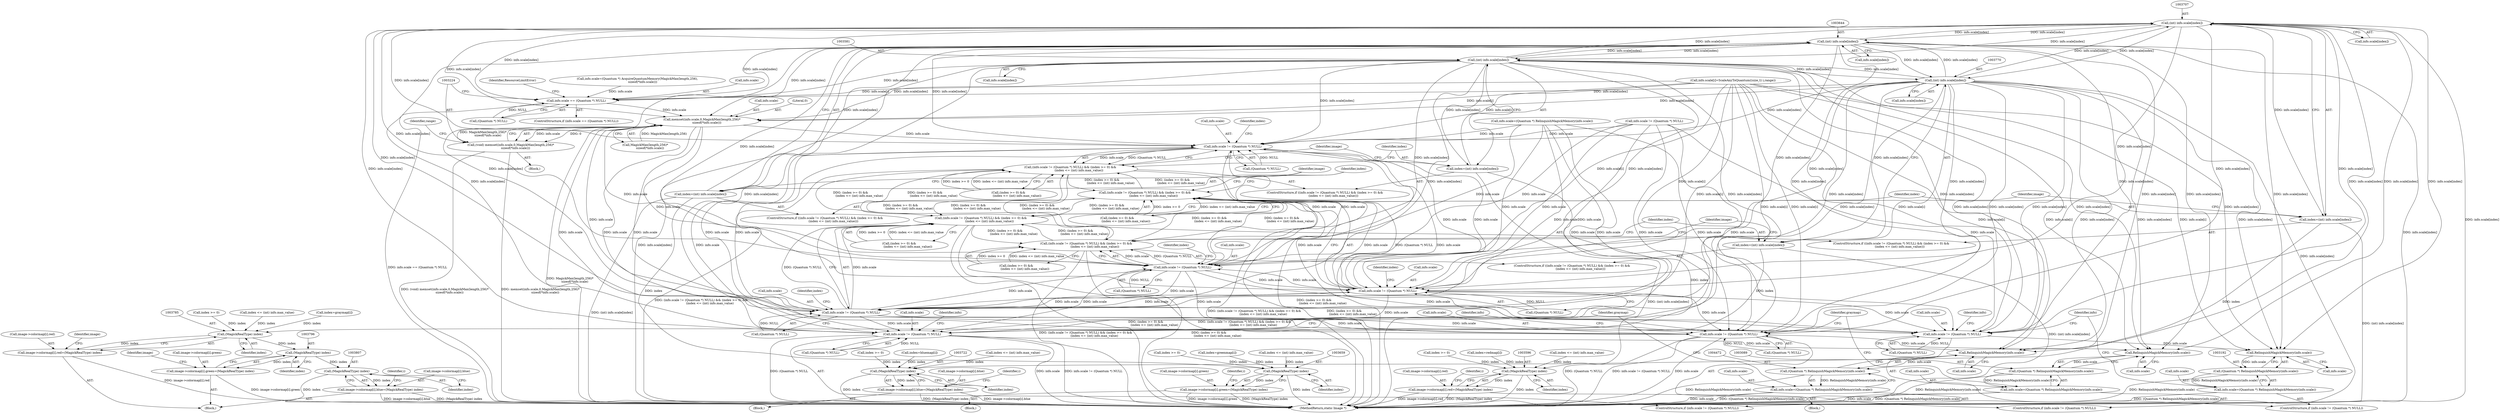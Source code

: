 digraph "0_ImageMagick_6b6bff054d569a77973f2140c0e86366e6168a6c_0@array" {
"1003706" [label="(Call,(int) info.scale[index])"];
"1003643" [label="(Call,(int) info.scale[index])"];
"1003580" [label="(Call,(int) info.scale[index])"];
"1003769" [label="(Call,(int) info.scale[index])"];
"1003706" [label="(Call,(int) info.scale[index])"];
"1003077" [label="(Call,info.scale != (Quantum *) NULL)"];
"1003090" [label="(Call,RelinquishMagickMemory(info.scale))"];
"1003088" [label="(Call,(Quantum *) RelinquishMagickMemory(info.scale))"];
"1003084" [label="(Call,info.scale=(Quantum *) RelinquishMagickMemory(info.scale))"];
"1003180" [label="(Call,info.scale != (Quantum *) NULL)"];
"1003193" [label="(Call,RelinquishMagickMemory(info.scale))"];
"1003191" [label="(Call,(Quantum *) RelinquishMagickMemory(info.scale))"];
"1003187" [label="(Call,info.scale=(Quantum *) RelinquishMagickMemory(info.scale))"];
"1003213" [label="(Call,info.scale == (Quantum *) NULL)"];
"1003225" [label="(Call,memset(info.scale,0,MagickMax(length,256)*\n          sizeof(*info.scale)))"];
"1003223" [label="(Call,(void) memset(info.scale,0,MagickMax(length,256)*\n          sizeof(*info.scale)))"];
"1003560" [label="(Call,info.scale != (Quantum *) NULL)"];
"1003559" [label="(Call,(info.scale != (Quantum *) NULL) && (index >= 0) &&\n                  (index <= (int) info.max_value))"];
"1003622" [label="(Call,(info.scale != (Quantum *) NULL) && (index >= 0) &&\n                  (index <= (int) info.max_value))"];
"1003685" [label="(Call,(info.scale != (Quantum *) NULL) && (index >= 0) &&\n                  (index <= (int) info.max_value))"];
"1003748" [label="(Call,(info.scale != (Quantum *) NULL) && (index >= 0) &&\n                  (index <= (int) info.max_value))"];
"1003623" [label="(Call,info.scale != (Quantum *) NULL)"];
"1003686" [label="(Call,info.scale != (Quantum *) NULL)"];
"1003749" [label="(Call,info.scale != (Quantum *) NULL)"];
"1004460" [label="(Call,info.scale != (Quantum *) NULL)"];
"1004473" [label="(Call,RelinquishMagickMemory(info.scale))"];
"1004471" [label="(Call,(Quantum *) RelinquishMagickMemory(info.scale))"];
"1004467" [label="(Call,info.scale=(Quantum *) RelinquishMagickMemory(info.scale))"];
"1003578" [label="(Call,index=(int) info.scale[index])"];
"1003595" [label="(Call,(MagickRealType) index)"];
"1003587" [label="(Call,image->colormap[i].red=(MagickRealType) index)"];
"1003641" [label="(Call,index=(int) info.scale[index])"];
"1003658" [label="(Call,(MagickRealType) index)"];
"1003650" [label="(Call,image->colormap[i].green=(MagickRealType) index)"];
"1003704" [label="(Call,index=(int) info.scale[index])"];
"1003721" [label="(Call,(MagickRealType) index)"];
"1003713" [label="(Call,image->colormap[i].blue=(MagickRealType) index)"];
"1003767" [label="(Call,index=(int) info.scale[index])"];
"1003784" [label="(Call,(MagickRealType) index)"];
"1003776" [label="(Call,image->colormap[i].red=(MagickRealType) index)"];
"1003795" [label="(Call,(MagickRealType) index)"];
"1003787" [label="(Call,image->colormap[i].green=(MagickRealType) index)"];
"1003806" [label="(Call,(MagickRealType) index)"];
"1003798" [label="(Call,image->colormap[i].blue=(MagickRealType) index)"];
"1003631" [label="(Call,index >= 0)"];
"1003748" [label="(Call,(info.scale != (Quantum *) NULL) && (index >= 0) &&\n                  (index <= (int) info.max_value))"];
"1000148" [label="(Call,info.scale != (Quantum *) NULL)"];
"1003791" [label="(Identifier,image)"];
"1003571" [label="(Call,index <= (int) info.max_value)"];
"1003750" [label="(Call,info.scale)"];
"1000155" [label="(Call,info.scale=(Quantum *) RelinquishMagickMemory(info.scale))"];
"1003614" [label="(Identifier,i)"];
"1004461" [label="(Call,info.scale)"];
"1003221" [label="(Identifier,ResourceLimitError)"];
"1003658" [label="(Call,(MagickRealType) index)"];
"1003771" [label="(Call,info.scale[index])"];
"1003096" [label="(Identifier,graymap)"];
"1003686" [label="(Call,info.scale != (Quantum *) NULL)"];
"1003684" [label="(ControlStructure,if ((info.scale != (Quantum *) NULL) && (index >= 0) &&\n                  (index <= (int) info.max_value)))"];
"1003212" [label="(ControlStructure,if (info.scale == (Quantum *) NULL))"];
"1003561" [label="(Call,info.scale)"];
"1003714" [label="(Call,image->colormap[i].blue)"];
"1003747" [label="(ControlStructure,if ((info.scale != (Quantum *) NULL) && (index >= 0) &&\n                  (index <= (int) info.max_value)))"];
"1003802" [label="(Identifier,image)"];
"1003798" [label="(Call,image->colormap[i].blue=(MagickRealType) index)"];
"1003769" [label="(Call,(int) info.scale[index])"];
"1003757" [label="(Call,index >= 0)"];
"1003193" [label="(Call,RelinquishMagickMemory(info.scale))"];
"1004464" [label="(Call,(Quantum *) NULL)"];
"1003240" [label="(Identifier,range)"];
"1003184" [label="(Call,(Quantum *) NULL)"];
"1003760" [label="(Call,index <= (int) info.max_value)"];
"1003077" [label="(Call,info.scale != (Quantum *) NULL)"];
"1003685" [label="(Call,(info.scale != (Quantum *) NULL) && (index >= 0) &&\n                  (index <= (int) info.max_value))"];
"1003753" [label="(Call,(Quantum *) NULL)"];
"1003567" [label="(Call,(index >= 0) &&\n                  (index <= (int) info.max_value))"];
"1003797" [label="(Identifier,index)"];
"1003642" [label="(Identifier,index)"];
"1003568" [label="(Call,index >= 0)"];
"1003777" [label="(Call,image->colormap[i].red)"];
"1003591" [label="(Identifier,image)"];
"1003687" [label="(Call,info.scale)"];
"1004473" [label="(Call,RelinquishMagickMemory(info.scale))"];
"1003558" [label="(ControlStructure,if ((info.scale != (Quantum *) NULL) && (index >= 0) &&\n                  (index <= (int) info.max_value)))"];
"1003081" [label="(Call,(Quantum *) NULL)"];
"1003651" [label="(Call,image->colormap[i].green)"];
"1003090" [label="(Call,RelinquishMagickMemory(info.scale))"];
"1003579" [label="(Identifier,index)"];
"1003784" [label="(Call,(MagickRealType) index)"];
"1003632" [label="(Identifier,index)"];
"1003654" [label="(Identifier,image)"];
"1003223" [label="(Call,(void) memset(info.scale,0,MagickMax(length,256)*\n          sizeof(*info.scale)))"];
"1003187" [label="(Call,info.scale=(Quantum *) RelinquishMagickMemory(info.scale))"];
"1003088" [label="(Call,(Quantum *) RelinquishMagickMemory(info.scale))"];
"1003768" [label="(Identifier,index)"];
"1004467" [label="(Call,info.scale=(Quantum *) RelinquishMagickMemory(info.scale))"];
"1003776" [label="(Call,image->colormap[i].red=(MagickRealType) index)"];
"1003180" [label="(Call,info.scale != (Quantum *) NULL)"];
"1003690" [label="(Call,(Quantum *) NULL)"];
"1004468" [label="(Call,info.scale)"];
"1003742" [label="(Call,index=graymap[i])"];
"1003704" [label="(Call,index=(int) info.scale[index])"];
"1003076" [label="(ControlStructure,if (info.scale != (Quantum *) NULL))"];
"1003795" [label="(Call,(MagickRealType) index)"];
"1003806" [label="(Call,(MagickRealType) index)"];
"1003213" [label="(Call,info.scale == (Quantum *) NULL)"];
"1003580" [label="(Call,(int) info.scale[index])"];
"1003740" [label="(Identifier,i)"];
"1004479" [label="(Identifier,graymap)"];
"1003624" [label="(Call,info.scale)"];
"1003595" [label="(Call,(MagickRealType) index)"];
"1003084" [label="(Call,info.scale=(Quantum *) RelinquishMagickMemory(info.scale))"];
"1003217" [label="(Call,(Quantum *) NULL)"];
"1003630" [label="(Call,(index >= 0) &&\n                  (index <= (int) info.max_value))"];
"1003559" [label="(Call,(info.scale != (Quantum *) NULL) && (index >= 0) &&\n                  (index <= (int) info.max_value))"];
"1003078" [label="(Call,info.scale)"];
"1003808" [label="(Identifier,index)"];
"1003677" [label="(Identifier,i)"];
"1004460" [label="(Call,info.scale != (Quantum *) NULL)"];
"1003741" [label="(Block,)"];
"1003582" [label="(Call,info.scale[index])"];
"1003259" [label="(Call,info.scale[i]=ScaleAnyToQuantum((size_t) i,range))"];
"1003181" [label="(Call,info.scale)"];
"1003194" [label="(Call,info.scale)"];
"1004471" [label="(Call,(Quantum *) RelinquishMagickMemory(info.scale))"];
"1003616" [label="(Call,index=greenmap[i])"];
"1003225" [label="(Call,memset(info.scale,0,MagickMax(length,256)*\n          sizeof(*info.scale)))"];
"1003643" [label="(Call,(int) info.scale[index])"];
"1003693" [label="(Call,(index >= 0) &&\n                  (index <= (int) info.max_value))"];
"1003713" [label="(Call,image->colormap[i].blue=(MagickRealType) index)"];
"1003705" [label="(Identifier,index)"];
"1003650" [label="(Call,image->colormap[i].green=(MagickRealType) index)"];
"1003197" [label="(Call,info.scale=(Quantum *) AcquireQuantumMemory(MagickMax(length,256),\n           sizeof(*info.scale)))"];
"1003214" [label="(Call,info.scale)"];
"1003569" [label="(Identifier,index)"];
"1003786" [label="(Identifier,index)"];
"1003697" [label="(Call,index <= (int) info.max_value)"];
"1004469" [label="(Identifier,info)"];
"1003694" [label="(Call,index >= 0)"];
"1003199" [label="(Identifier,info)"];
"1003564" [label="(Call,(Quantum *) NULL)"];
"1003678" [label="(Block,)"];
"1003634" [label="(Call,index <= (int) info.max_value)"];
"1004539" [label="(MethodReturn,static Image *)"];
"1003553" [label="(Call,index=redmap[i])"];
"1003788" [label="(Call,image->colormap[i].green)"];
"1003588" [label="(Call,image->colormap[i].red)"];
"1003226" [label="(Call,info.scale)"];
"1003085" [label="(Call,info.scale)"];
"1003188" [label="(Call,info.scale)"];
"1003615" [label="(Block,)"];
"1003578" [label="(Call,index=(int) info.scale[index])"];
"1003641" [label="(Call,index=(int) info.scale[index])"];
"1003706" [label="(Call,(int) info.scale[index])"];
"1003597" [label="(Identifier,index)"];
"1004459" [label="(ControlStructure,if (info.scale != (Quantum *) NULL))"];
"1003189" [label="(Identifier,info)"];
"1003621" [label="(ControlStructure,if ((info.scale != (Quantum *) NULL) && (index >= 0) &&\n                  (index <= (int) info.max_value)))"];
"1003780" [label="(Identifier,image)"];
"1003091" [label="(Call,info.scale)"];
"1003695" [label="(Identifier,index)"];
"1003157" [label="(Block,)"];
"1003587" [label="(Call,image->colormap[i].red=(MagickRealType) index)"];
"1003756" [label="(Call,(index >= 0) &&\n                  (index <= (int) info.max_value))"];
"1003179" [label="(ControlStructure,if (info.scale != (Quantum *) NULL))"];
"1003552" [label="(Block,)"];
"1004474" [label="(Call,info.scale)"];
"1003622" [label="(Call,(info.scale != (Quantum *) NULL) && (index >= 0) &&\n                  (index <= (int) info.max_value))"];
"1003229" [label="(Literal,0)"];
"1003660" [label="(Identifier,index)"];
"1003645" [label="(Call,info.scale[index])"];
"1003717" [label="(Identifier,image)"];
"1003560" [label="(Call,info.scale != (Quantum *) NULL)"];
"1003799" [label="(Call,image->colormap[i].blue)"];
"1003551" [label="(Identifier,i)"];
"1003749" [label="(Call,info.scale != (Quantum *) NULL)"];
"1003787" [label="(Call,image->colormap[i].green=(MagickRealType) index)"];
"1003708" [label="(Call,info.scale[index])"];
"1003767" [label="(Call,index=(int) info.scale[index])"];
"1003086" [label="(Identifier,info)"];
"1003679" [label="(Call,index=bluemap[i])"];
"1003230" [label="(Call,MagickMax(length,256)*\n          sizeof(*info.scale))"];
"1003758" [label="(Identifier,index)"];
"1003623" [label="(Call,info.scale != (Quantum *) NULL)"];
"1003191" [label="(Call,(Quantum *) RelinquishMagickMemory(info.scale))"];
"1003721" [label="(Call,(MagickRealType) index)"];
"1003723" [label="(Identifier,index)"];
"1003627" [label="(Call,(Quantum *) NULL)"];
"1003706" -> "1003704"  [label="AST: "];
"1003706" -> "1003708"  [label="CFG: "];
"1003707" -> "1003706"  [label="AST: "];
"1003708" -> "1003706"  [label="AST: "];
"1003704" -> "1003706"  [label="CFG: "];
"1003706" -> "1004539"  [label="DDG: info.scale[index]"];
"1003706" -> "1003077"  [label="DDG: info.scale[index]"];
"1003706" -> "1003090"  [label="DDG: info.scale[index]"];
"1003706" -> "1003180"  [label="DDG: info.scale[index]"];
"1003706" -> "1003193"  [label="DDG: info.scale[index]"];
"1003706" -> "1003213"  [label="DDG: info.scale[index]"];
"1003706" -> "1003225"  [label="DDG: info.scale[index]"];
"1003706" -> "1003560"  [label="DDG: info.scale[index]"];
"1003706" -> "1003580"  [label="DDG: info.scale[index]"];
"1003706" -> "1003623"  [label="DDG: info.scale[index]"];
"1003706" -> "1003643"  [label="DDG: info.scale[index]"];
"1003706" -> "1003686"  [label="DDG: info.scale[index]"];
"1003706" -> "1003704"  [label="DDG: info.scale[index]"];
"1003643" -> "1003706"  [label="DDG: info.scale[index]"];
"1003580" -> "1003706"  [label="DDG: info.scale[index]"];
"1003769" -> "1003706"  [label="DDG: info.scale[index]"];
"1003706" -> "1003749"  [label="DDG: info.scale[index]"];
"1003706" -> "1003769"  [label="DDG: info.scale[index]"];
"1003706" -> "1004460"  [label="DDG: info.scale[index]"];
"1003706" -> "1004473"  [label="DDG: info.scale[index]"];
"1003643" -> "1003641"  [label="AST: "];
"1003643" -> "1003645"  [label="CFG: "];
"1003644" -> "1003643"  [label="AST: "];
"1003645" -> "1003643"  [label="AST: "];
"1003641" -> "1003643"  [label="CFG: "];
"1003643" -> "1004539"  [label="DDG: info.scale[index]"];
"1003643" -> "1003077"  [label="DDG: info.scale[index]"];
"1003643" -> "1003090"  [label="DDG: info.scale[index]"];
"1003643" -> "1003180"  [label="DDG: info.scale[index]"];
"1003643" -> "1003193"  [label="DDG: info.scale[index]"];
"1003643" -> "1003213"  [label="DDG: info.scale[index]"];
"1003643" -> "1003225"  [label="DDG: info.scale[index]"];
"1003643" -> "1003560"  [label="DDG: info.scale[index]"];
"1003643" -> "1003580"  [label="DDG: info.scale[index]"];
"1003643" -> "1003623"  [label="DDG: info.scale[index]"];
"1003643" -> "1003641"  [label="DDG: info.scale[index]"];
"1003580" -> "1003643"  [label="DDG: info.scale[index]"];
"1003769" -> "1003643"  [label="DDG: info.scale[index]"];
"1003643" -> "1003686"  [label="DDG: info.scale[index]"];
"1003643" -> "1003749"  [label="DDG: info.scale[index]"];
"1003643" -> "1003769"  [label="DDG: info.scale[index]"];
"1003643" -> "1004460"  [label="DDG: info.scale[index]"];
"1003643" -> "1004473"  [label="DDG: info.scale[index]"];
"1003580" -> "1003578"  [label="AST: "];
"1003580" -> "1003582"  [label="CFG: "];
"1003581" -> "1003580"  [label="AST: "];
"1003582" -> "1003580"  [label="AST: "];
"1003578" -> "1003580"  [label="CFG: "];
"1003580" -> "1004539"  [label="DDG: info.scale[index]"];
"1003580" -> "1003077"  [label="DDG: info.scale[index]"];
"1003580" -> "1003090"  [label="DDG: info.scale[index]"];
"1003580" -> "1003180"  [label="DDG: info.scale[index]"];
"1003580" -> "1003193"  [label="DDG: info.scale[index]"];
"1003580" -> "1003213"  [label="DDG: info.scale[index]"];
"1003580" -> "1003225"  [label="DDG: info.scale[index]"];
"1003580" -> "1003560"  [label="DDG: info.scale[index]"];
"1003580" -> "1003578"  [label="DDG: info.scale[index]"];
"1003769" -> "1003580"  [label="DDG: info.scale[index]"];
"1003580" -> "1003623"  [label="DDG: info.scale[index]"];
"1003580" -> "1003686"  [label="DDG: info.scale[index]"];
"1003580" -> "1003749"  [label="DDG: info.scale[index]"];
"1003580" -> "1003769"  [label="DDG: info.scale[index]"];
"1003580" -> "1004460"  [label="DDG: info.scale[index]"];
"1003580" -> "1004473"  [label="DDG: info.scale[index]"];
"1003769" -> "1003767"  [label="AST: "];
"1003769" -> "1003771"  [label="CFG: "];
"1003770" -> "1003769"  [label="AST: "];
"1003771" -> "1003769"  [label="AST: "];
"1003767" -> "1003769"  [label="CFG: "];
"1003769" -> "1004539"  [label="DDG: info.scale[index]"];
"1003769" -> "1003077"  [label="DDG: info.scale[index]"];
"1003769" -> "1003090"  [label="DDG: info.scale[index]"];
"1003769" -> "1003180"  [label="DDG: info.scale[index]"];
"1003769" -> "1003193"  [label="DDG: info.scale[index]"];
"1003769" -> "1003213"  [label="DDG: info.scale[index]"];
"1003769" -> "1003225"  [label="DDG: info.scale[index]"];
"1003769" -> "1003560"  [label="DDG: info.scale[index]"];
"1003769" -> "1003623"  [label="DDG: info.scale[index]"];
"1003769" -> "1003686"  [label="DDG: info.scale[index]"];
"1003769" -> "1003749"  [label="DDG: info.scale[index]"];
"1003769" -> "1003767"  [label="DDG: info.scale[index]"];
"1003769" -> "1004460"  [label="DDG: info.scale[index]"];
"1003769" -> "1004473"  [label="DDG: info.scale[index]"];
"1003077" -> "1003076"  [label="AST: "];
"1003077" -> "1003081"  [label="CFG: "];
"1003078" -> "1003077"  [label="AST: "];
"1003081" -> "1003077"  [label="AST: "];
"1003086" -> "1003077"  [label="CFG: "];
"1003096" -> "1003077"  [label="CFG: "];
"1003077" -> "1004539"  [label="DDG: info.scale != (Quantum *) NULL"];
"1003077" -> "1004539"  [label="DDG: info.scale"];
"1003077" -> "1004539"  [label="DDG: (Quantum *) NULL"];
"1003623" -> "1003077"  [label="DDG: info.scale"];
"1003686" -> "1003077"  [label="DDG: info.scale"];
"1000148" -> "1003077"  [label="DDG: info.scale"];
"1003259" -> "1003077"  [label="DDG: info.scale[i]"];
"1003225" -> "1003077"  [label="DDG: info.scale"];
"1003749" -> "1003077"  [label="DDG: info.scale"];
"1000155" -> "1003077"  [label="DDG: info.scale"];
"1003560" -> "1003077"  [label="DDG: info.scale"];
"1003081" -> "1003077"  [label="DDG: NULL"];
"1003077" -> "1003090"  [label="DDG: info.scale"];
"1003090" -> "1003088"  [label="AST: "];
"1003090" -> "1003091"  [label="CFG: "];
"1003091" -> "1003090"  [label="AST: "];
"1003088" -> "1003090"  [label="CFG: "];
"1003090" -> "1003088"  [label="DDG: info.scale"];
"1003259" -> "1003090"  [label="DDG: info.scale[i]"];
"1003088" -> "1003084"  [label="AST: "];
"1003089" -> "1003088"  [label="AST: "];
"1003084" -> "1003088"  [label="CFG: "];
"1003088" -> "1004539"  [label="DDG: RelinquishMagickMemory(info.scale)"];
"1003088" -> "1003084"  [label="DDG: RelinquishMagickMemory(info.scale)"];
"1003084" -> "1003076"  [label="AST: "];
"1003085" -> "1003084"  [label="AST: "];
"1003096" -> "1003084"  [label="CFG: "];
"1003084" -> "1004539"  [label="DDG: info.scale"];
"1003084" -> "1004539"  [label="DDG: (Quantum *) RelinquishMagickMemory(info.scale)"];
"1003180" -> "1003179"  [label="AST: "];
"1003180" -> "1003184"  [label="CFG: "];
"1003181" -> "1003180"  [label="AST: "];
"1003184" -> "1003180"  [label="AST: "];
"1003189" -> "1003180"  [label="CFG: "];
"1003199" -> "1003180"  [label="CFG: "];
"1003623" -> "1003180"  [label="DDG: info.scale"];
"1003686" -> "1003180"  [label="DDG: info.scale"];
"1000148" -> "1003180"  [label="DDG: info.scale"];
"1003259" -> "1003180"  [label="DDG: info.scale[i]"];
"1003225" -> "1003180"  [label="DDG: info.scale"];
"1003749" -> "1003180"  [label="DDG: info.scale"];
"1000155" -> "1003180"  [label="DDG: info.scale"];
"1003560" -> "1003180"  [label="DDG: info.scale"];
"1003184" -> "1003180"  [label="DDG: NULL"];
"1003180" -> "1003193"  [label="DDG: info.scale"];
"1003193" -> "1003191"  [label="AST: "];
"1003193" -> "1003194"  [label="CFG: "];
"1003194" -> "1003193"  [label="AST: "];
"1003191" -> "1003193"  [label="CFG: "];
"1003193" -> "1003191"  [label="DDG: info.scale"];
"1003259" -> "1003193"  [label="DDG: info.scale[i]"];
"1003191" -> "1003187"  [label="AST: "];
"1003192" -> "1003191"  [label="AST: "];
"1003187" -> "1003191"  [label="CFG: "];
"1003191" -> "1004539"  [label="DDG: RelinquishMagickMemory(info.scale)"];
"1003191" -> "1003187"  [label="DDG: RelinquishMagickMemory(info.scale)"];
"1003187" -> "1003179"  [label="AST: "];
"1003188" -> "1003187"  [label="AST: "];
"1003199" -> "1003187"  [label="CFG: "];
"1003187" -> "1004539"  [label="DDG: (Quantum *) RelinquishMagickMemory(info.scale)"];
"1003213" -> "1003212"  [label="AST: "];
"1003213" -> "1003217"  [label="CFG: "];
"1003214" -> "1003213"  [label="AST: "];
"1003217" -> "1003213"  [label="AST: "];
"1003221" -> "1003213"  [label="CFG: "];
"1003224" -> "1003213"  [label="CFG: "];
"1003213" -> "1004539"  [label="DDG: info.scale == (Quantum *) NULL"];
"1003197" -> "1003213"  [label="DDG: info.scale"];
"1003259" -> "1003213"  [label="DDG: info.scale[i]"];
"1003217" -> "1003213"  [label="DDG: NULL"];
"1003213" -> "1003225"  [label="DDG: info.scale"];
"1003225" -> "1003223"  [label="AST: "];
"1003225" -> "1003230"  [label="CFG: "];
"1003226" -> "1003225"  [label="AST: "];
"1003229" -> "1003225"  [label="AST: "];
"1003230" -> "1003225"  [label="AST: "];
"1003223" -> "1003225"  [label="CFG: "];
"1003225" -> "1004539"  [label="DDG: MagickMax(length,256)*\n          sizeof(*info.scale)"];
"1003225" -> "1003223"  [label="DDG: info.scale"];
"1003225" -> "1003223"  [label="DDG: 0"];
"1003225" -> "1003223"  [label="DDG: MagickMax(length,256)*\n          sizeof(*info.scale)"];
"1003259" -> "1003225"  [label="DDG: info.scale[i]"];
"1003230" -> "1003225"  [label="DDG: MagickMax(length,256)"];
"1003225" -> "1003560"  [label="DDG: info.scale"];
"1003225" -> "1003623"  [label="DDG: info.scale"];
"1003225" -> "1003686"  [label="DDG: info.scale"];
"1003225" -> "1003749"  [label="DDG: info.scale"];
"1003225" -> "1004460"  [label="DDG: info.scale"];
"1003223" -> "1003157"  [label="AST: "];
"1003224" -> "1003223"  [label="AST: "];
"1003240" -> "1003223"  [label="CFG: "];
"1003223" -> "1004539"  [label="DDG: (void) memset(info.scale,0,MagickMax(length,256)*\n          sizeof(*info.scale))"];
"1003223" -> "1004539"  [label="DDG: memset(info.scale,0,MagickMax(length,256)*\n          sizeof(*info.scale))"];
"1003560" -> "1003559"  [label="AST: "];
"1003560" -> "1003564"  [label="CFG: "];
"1003561" -> "1003560"  [label="AST: "];
"1003564" -> "1003560"  [label="AST: "];
"1003569" -> "1003560"  [label="CFG: "];
"1003559" -> "1003560"  [label="CFG: "];
"1003560" -> "1003559"  [label="DDG: info.scale"];
"1003560" -> "1003559"  [label="DDG: (Quantum *) NULL"];
"1003623" -> "1003560"  [label="DDG: info.scale"];
"1003686" -> "1003560"  [label="DDG: info.scale"];
"1000148" -> "1003560"  [label="DDG: info.scale"];
"1003259" -> "1003560"  [label="DDG: info.scale[i]"];
"1003749" -> "1003560"  [label="DDG: info.scale"];
"1000155" -> "1003560"  [label="DDG: info.scale"];
"1003564" -> "1003560"  [label="DDG: NULL"];
"1003560" -> "1003623"  [label="DDG: info.scale"];
"1003560" -> "1003686"  [label="DDG: info.scale"];
"1003560" -> "1003749"  [label="DDG: info.scale"];
"1003560" -> "1004460"  [label="DDG: info.scale"];
"1003559" -> "1003558"  [label="AST: "];
"1003559" -> "1003567"  [label="CFG: "];
"1003567" -> "1003559"  [label="AST: "];
"1003579" -> "1003559"  [label="CFG: "];
"1003591" -> "1003559"  [label="CFG: "];
"1003559" -> "1004539"  [label="DDG: (info.scale != (Quantum *) NULL) && (index >= 0) &&\n                  (index <= (int) info.max_value)"];
"1003559" -> "1004539"  [label="DDG: (index >= 0) &&\n                  (index <= (int) info.max_value)"];
"1003567" -> "1003559"  [label="DDG: index >= 0"];
"1003567" -> "1003559"  [label="DDG: index <= (int) info.max_value"];
"1003685" -> "1003559"  [label="DDG: (index >= 0) &&\n                  (index <= (int) info.max_value)"];
"1003748" -> "1003559"  [label="DDG: (index >= 0) &&\n                  (index <= (int) info.max_value)"];
"1003622" -> "1003559"  [label="DDG: (index >= 0) &&\n                  (index <= (int) info.max_value)"];
"1003559" -> "1003622"  [label="DDG: (index >= 0) &&\n                  (index <= (int) info.max_value)"];
"1003559" -> "1003685"  [label="DDG: (index >= 0) &&\n                  (index <= (int) info.max_value)"];
"1003559" -> "1003748"  [label="DDG: (index >= 0) &&\n                  (index <= (int) info.max_value)"];
"1003622" -> "1003621"  [label="AST: "];
"1003622" -> "1003623"  [label="CFG: "];
"1003622" -> "1003630"  [label="CFG: "];
"1003623" -> "1003622"  [label="AST: "];
"1003630" -> "1003622"  [label="AST: "];
"1003642" -> "1003622"  [label="CFG: "];
"1003654" -> "1003622"  [label="CFG: "];
"1003622" -> "1004539"  [label="DDG: (index >= 0) &&\n                  (index <= (int) info.max_value)"];
"1003622" -> "1004539"  [label="DDG: (info.scale != (Quantum *) NULL) && (index >= 0) &&\n                  (index <= (int) info.max_value)"];
"1003623" -> "1003622"  [label="DDG: info.scale"];
"1003623" -> "1003622"  [label="DDG: (Quantum *) NULL"];
"1003685" -> "1003622"  [label="DDG: (index >= 0) &&\n                  (index <= (int) info.max_value)"];
"1003748" -> "1003622"  [label="DDG: (index >= 0) &&\n                  (index <= (int) info.max_value)"];
"1003630" -> "1003622"  [label="DDG: index >= 0"];
"1003630" -> "1003622"  [label="DDG: index <= (int) info.max_value"];
"1003622" -> "1003685"  [label="DDG: (index >= 0) &&\n                  (index <= (int) info.max_value)"];
"1003622" -> "1003748"  [label="DDG: (index >= 0) &&\n                  (index <= (int) info.max_value)"];
"1003685" -> "1003684"  [label="AST: "];
"1003685" -> "1003686"  [label="CFG: "];
"1003685" -> "1003693"  [label="CFG: "];
"1003686" -> "1003685"  [label="AST: "];
"1003693" -> "1003685"  [label="AST: "];
"1003705" -> "1003685"  [label="CFG: "];
"1003717" -> "1003685"  [label="CFG: "];
"1003685" -> "1004539"  [label="DDG: (index >= 0) &&\n                  (index <= (int) info.max_value)"];
"1003685" -> "1004539"  [label="DDG: (info.scale != (Quantum *) NULL) && (index >= 0) &&\n                  (index <= (int) info.max_value)"];
"1003686" -> "1003685"  [label="DDG: info.scale"];
"1003686" -> "1003685"  [label="DDG: (Quantum *) NULL"];
"1003693" -> "1003685"  [label="DDG: index >= 0"];
"1003693" -> "1003685"  [label="DDG: index <= (int) info.max_value"];
"1003748" -> "1003685"  [label="DDG: (index >= 0) &&\n                  (index <= (int) info.max_value)"];
"1003685" -> "1003748"  [label="DDG: (index >= 0) &&\n                  (index <= (int) info.max_value)"];
"1003748" -> "1003747"  [label="AST: "];
"1003748" -> "1003749"  [label="CFG: "];
"1003748" -> "1003756"  [label="CFG: "];
"1003749" -> "1003748"  [label="AST: "];
"1003756" -> "1003748"  [label="AST: "];
"1003768" -> "1003748"  [label="CFG: "];
"1003780" -> "1003748"  [label="CFG: "];
"1003748" -> "1004539"  [label="DDG: (info.scale != (Quantum *) NULL) && (index >= 0) &&\n                  (index <= (int) info.max_value)"];
"1003748" -> "1004539"  [label="DDG: (index >= 0) &&\n                  (index <= (int) info.max_value)"];
"1003749" -> "1003748"  [label="DDG: info.scale"];
"1003749" -> "1003748"  [label="DDG: (Quantum *) NULL"];
"1003756" -> "1003748"  [label="DDG: index >= 0"];
"1003756" -> "1003748"  [label="DDG: index <= (int) info.max_value"];
"1003623" -> "1003627"  [label="CFG: "];
"1003624" -> "1003623"  [label="AST: "];
"1003627" -> "1003623"  [label="AST: "];
"1003632" -> "1003623"  [label="CFG: "];
"1003686" -> "1003623"  [label="DDG: info.scale"];
"1000148" -> "1003623"  [label="DDG: info.scale"];
"1003259" -> "1003623"  [label="DDG: info.scale[i]"];
"1003749" -> "1003623"  [label="DDG: info.scale"];
"1000155" -> "1003623"  [label="DDG: info.scale"];
"1003627" -> "1003623"  [label="DDG: NULL"];
"1003623" -> "1003686"  [label="DDG: info.scale"];
"1003623" -> "1003749"  [label="DDG: info.scale"];
"1003623" -> "1004460"  [label="DDG: info.scale"];
"1003686" -> "1003690"  [label="CFG: "];
"1003687" -> "1003686"  [label="AST: "];
"1003690" -> "1003686"  [label="AST: "];
"1003695" -> "1003686"  [label="CFG: "];
"1000148" -> "1003686"  [label="DDG: info.scale"];
"1003259" -> "1003686"  [label="DDG: info.scale[i]"];
"1003749" -> "1003686"  [label="DDG: info.scale"];
"1000155" -> "1003686"  [label="DDG: info.scale"];
"1003690" -> "1003686"  [label="DDG: NULL"];
"1003686" -> "1003749"  [label="DDG: info.scale"];
"1003686" -> "1004460"  [label="DDG: info.scale"];
"1003749" -> "1003753"  [label="CFG: "];
"1003750" -> "1003749"  [label="AST: "];
"1003753" -> "1003749"  [label="AST: "];
"1003758" -> "1003749"  [label="CFG: "];
"1000148" -> "1003749"  [label="DDG: info.scale"];
"1003259" -> "1003749"  [label="DDG: info.scale[i]"];
"1000155" -> "1003749"  [label="DDG: info.scale"];
"1003753" -> "1003749"  [label="DDG: NULL"];
"1003749" -> "1004460"  [label="DDG: info.scale"];
"1004460" -> "1004459"  [label="AST: "];
"1004460" -> "1004464"  [label="CFG: "];
"1004461" -> "1004460"  [label="AST: "];
"1004464" -> "1004460"  [label="AST: "];
"1004469" -> "1004460"  [label="CFG: "];
"1004479" -> "1004460"  [label="CFG: "];
"1004460" -> "1004539"  [label="DDG: info.scale"];
"1004460" -> "1004539"  [label="DDG: info.scale != (Quantum *) NULL"];
"1004460" -> "1004539"  [label="DDG: (Quantum *) NULL"];
"1000148" -> "1004460"  [label="DDG: info.scale"];
"1003259" -> "1004460"  [label="DDG: info.scale[i]"];
"1000155" -> "1004460"  [label="DDG: info.scale"];
"1004464" -> "1004460"  [label="DDG: NULL"];
"1004460" -> "1004473"  [label="DDG: info.scale"];
"1004473" -> "1004471"  [label="AST: "];
"1004473" -> "1004474"  [label="CFG: "];
"1004474" -> "1004473"  [label="AST: "];
"1004471" -> "1004473"  [label="CFG: "];
"1004473" -> "1004471"  [label="DDG: info.scale"];
"1003259" -> "1004473"  [label="DDG: info.scale[i]"];
"1004471" -> "1004467"  [label="AST: "];
"1004472" -> "1004471"  [label="AST: "];
"1004467" -> "1004471"  [label="CFG: "];
"1004471" -> "1004539"  [label="DDG: RelinquishMagickMemory(info.scale)"];
"1004471" -> "1004467"  [label="DDG: RelinquishMagickMemory(info.scale)"];
"1004467" -> "1004459"  [label="AST: "];
"1004468" -> "1004467"  [label="AST: "];
"1004479" -> "1004467"  [label="CFG: "];
"1004467" -> "1004539"  [label="DDG: (Quantum *) RelinquishMagickMemory(info.scale)"];
"1004467" -> "1004539"  [label="DDG: info.scale"];
"1003578" -> "1003558"  [label="AST: "];
"1003579" -> "1003578"  [label="AST: "];
"1003591" -> "1003578"  [label="CFG: "];
"1003578" -> "1004539"  [label="DDG: (int) info.scale[index]"];
"1003578" -> "1003595"  [label="DDG: index"];
"1003595" -> "1003587"  [label="AST: "];
"1003595" -> "1003597"  [label="CFG: "];
"1003596" -> "1003595"  [label="AST: "];
"1003597" -> "1003595"  [label="AST: "];
"1003587" -> "1003595"  [label="CFG: "];
"1003595" -> "1004539"  [label="DDG: index"];
"1003595" -> "1003587"  [label="DDG: index"];
"1003568" -> "1003595"  [label="DDG: index"];
"1003571" -> "1003595"  [label="DDG: index"];
"1003553" -> "1003595"  [label="DDG: index"];
"1003587" -> "1003552"  [label="AST: "];
"1003588" -> "1003587"  [label="AST: "];
"1003551" -> "1003587"  [label="CFG: "];
"1003587" -> "1004539"  [label="DDG: image->colormap[i].red"];
"1003587" -> "1004539"  [label="DDG: (MagickRealType) index"];
"1003641" -> "1003621"  [label="AST: "];
"1003642" -> "1003641"  [label="AST: "];
"1003654" -> "1003641"  [label="CFG: "];
"1003641" -> "1004539"  [label="DDG: (int) info.scale[index]"];
"1003641" -> "1003658"  [label="DDG: index"];
"1003658" -> "1003650"  [label="AST: "];
"1003658" -> "1003660"  [label="CFG: "];
"1003659" -> "1003658"  [label="AST: "];
"1003660" -> "1003658"  [label="AST: "];
"1003650" -> "1003658"  [label="CFG: "];
"1003658" -> "1004539"  [label="DDG: index"];
"1003658" -> "1003650"  [label="DDG: index"];
"1003634" -> "1003658"  [label="DDG: index"];
"1003631" -> "1003658"  [label="DDG: index"];
"1003616" -> "1003658"  [label="DDG: index"];
"1003650" -> "1003615"  [label="AST: "];
"1003651" -> "1003650"  [label="AST: "];
"1003614" -> "1003650"  [label="CFG: "];
"1003650" -> "1004539"  [label="DDG: image->colormap[i].green"];
"1003650" -> "1004539"  [label="DDG: (MagickRealType) index"];
"1003704" -> "1003684"  [label="AST: "];
"1003705" -> "1003704"  [label="AST: "];
"1003717" -> "1003704"  [label="CFG: "];
"1003704" -> "1004539"  [label="DDG: (int) info.scale[index]"];
"1003704" -> "1003721"  [label="DDG: index"];
"1003721" -> "1003713"  [label="AST: "];
"1003721" -> "1003723"  [label="CFG: "];
"1003722" -> "1003721"  [label="AST: "];
"1003723" -> "1003721"  [label="AST: "];
"1003713" -> "1003721"  [label="CFG: "];
"1003721" -> "1004539"  [label="DDG: index"];
"1003721" -> "1003713"  [label="DDG: index"];
"1003679" -> "1003721"  [label="DDG: index"];
"1003697" -> "1003721"  [label="DDG: index"];
"1003694" -> "1003721"  [label="DDG: index"];
"1003713" -> "1003678"  [label="AST: "];
"1003714" -> "1003713"  [label="AST: "];
"1003677" -> "1003713"  [label="CFG: "];
"1003713" -> "1004539"  [label="DDG: (MagickRealType) index"];
"1003713" -> "1004539"  [label="DDG: image->colormap[i].blue"];
"1003767" -> "1003747"  [label="AST: "];
"1003768" -> "1003767"  [label="AST: "];
"1003780" -> "1003767"  [label="CFG: "];
"1003767" -> "1004539"  [label="DDG: (int) info.scale[index]"];
"1003767" -> "1003784"  [label="DDG: index"];
"1003784" -> "1003776"  [label="AST: "];
"1003784" -> "1003786"  [label="CFG: "];
"1003785" -> "1003784"  [label="AST: "];
"1003786" -> "1003784"  [label="AST: "];
"1003776" -> "1003784"  [label="CFG: "];
"1003784" -> "1003776"  [label="DDG: index"];
"1003742" -> "1003784"  [label="DDG: index"];
"1003760" -> "1003784"  [label="DDG: index"];
"1003757" -> "1003784"  [label="DDG: index"];
"1003784" -> "1003795"  [label="DDG: index"];
"1003776" -> "1003741"  [label="AST: "];
"1003777" -> "1003776"  [label="AST: "];
"1003791" -> "1003776"  [label="CFG: "];
"1003776" -> "1004539"  [label="DDG: image->colormap[i].red"];
"1003795" -> "1003787"  [label="AST: "];
"1003795" -> "1003797"  [label="CFG: "];
"1003796" -> "1003795"  [label="AST: "];
"1003797" -> "1003795"  [label="AST: "];
"1003787" -> "1003795"  [label="CFG: "];
"1003795" -> "1003787"  [label="DDG: index"];
"1003795" -> "1003806"  [label="DDG: index"];
"1003787" -> "1003741"  [label="AST: "];
"1003788" -> "1003787"  [label="AST: "];
"1003802" -> "1003787"  [label="CFG: "];
"1003787" -> "1004539"  [label="DDG: image->colormap[i].green"];
"1003806" -> "1003798"  [label="AST: "];
"1003806" -> "1003808"  [label="CFG: "];
"1003807" -> "1003806"  [label="AST: "];
"1003808" -> "1003806"  [label="AST: "];
"1003798" -> "1003806"  [label="CFG: "];
"1003806" -> "1004539"  [label="DDG: index"];
"1003806" -> "1003798"  [label="DDG: index"];
"1003798" -> "1003741"  [label="AST: "];
"1003799" -> "1003798"  [label="AST: "];
"1003740" -> "1003798"  [label="CFG: "];
"1003798" -> "1004539"  [label="DDG: image->colormap[i].blue"];
"1003798" -> "1004539"  [label="DDG: (MagickRealType) index"];
}
